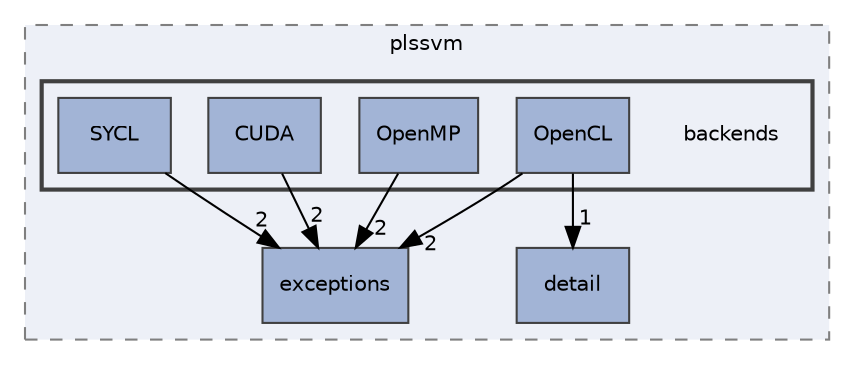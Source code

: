 digraph "include/plssvm/backends"
{
 // LATEX_PDF_SIZE
  edge [fontname="Helvetica",fontsize="10",labelfontname="Helvetica",labelfontsize="10"];
  node [fontname="Helvetica",fontsize="10",shape=record];
  compound=true
  subgraph clusterdir_9696d1624c88fbb4b2358edab2255cb6 {
    graph [ bgcolor="#edf0f7", pencolor="grey50", style="filled,dashed,", label="plssvm", fontname="Helvetica", fontsize="10", URL="dir_9696d1624c88fbb4b2358edab2255cb6.html"]
  dir_49c4dd39876428c8a6f54100703c6d1b [shape=box, label="exceptions", style="filled,", fillcolor="#a2b4d6", color="grey25", URL="dir_49c4dd39876428c8a6f54100703c6d1b.html"];
  dir_f7dfbd464fc0226e1f04610e75575ed1 [shape=box, label="detail", style="filled,", fillcolor="#a2b4d6", color="grey25", URL="dir_f7dfbd464fc0226e1f04610e75575ed1.html"];
  subgraph clusterdir_aece132851e9183324b9b3740ef79635 {
    graph [ bgcolor="#edf0f7", pencolor="grey25", style="filled,bold,", label="", fontname="Helvetica", fontsize="10", URL="dir_aece132851e9183324b9b3740ef79635.html"]
    dir_aece132851e9183324b9b3740ef79635 [shape=plaintext, label="backends"];
  dir_3b1acf17ef6b0d0bb2450c7474aff8a9 [shape=box, label="CUDA", style="filled,", fillcolor="#a2b4d6", color="grey25", URL="dir_3b1acf17ef6b0d0bb2450c7474aff8a9.html"];
  dir_d7c00eaa22908fd671a35ffbda10ce1f [shape=box, label="OpenCL", style="filled,", fillcolor="#a2b4d6", color="grey25", URL="dir_d7c00eaa22908fd671a35ffbda10ce1f.html"];
  dir_8b95a41a939438e5917f4497fef8e7ba [shape=box, label="OpenMP", style="filled,", fillcolor="#a2b4d6", color="grey25", URL="dir_8b95a41a939438e5917f4497fef8e7ba.html"];
  dir_aeeba53c5fb17833c0f52606d68a5aa8 [shape=box, label="SYCL", style="filled,", fillcolor="#a2b4d6", color="grey25", URL="dir_aeeba53c5fb17833c0f52606d68a5aa8.html"];
  }
  }
  dir_3b1acf17ef6b0d0bb2450c7474aff8a9->dir_49c4dd39876428c8a6f54100703c6d1b [headlabel="2", labeldistance=1.5 headhref="dir_000001_000007.html"];
  dir_d7c00eaa22908fd671a35ffbda10ce1f->dir_49c4dd39876428c8a6f54100703c6d1b [headlabel="2", labeldistance=1.5 headhref="dir_000009_000007.html"];
  dir_d7c00eaa22908fd671a35ffbda10ce1f->dir_f7dfbd464fc0226e1f04610e75575ed1 [headlabel="1", labeldistance=1.5 headhref="dir_000009_000005.html"];
  dir_8b95a41a939438e5917f4497fef8e7ba->dir_49c4dd39876428c8a6f54100703c6d1b [headlabel="2", labeldistance=1.5 headhref="dir_000010_000007.html"];
  dir_aeeba53c5fb17833c0f52606d68a5aa8->dir_49c4dd39876428c8a6f54100703c6d1b [headlabel="2", labeldistance=1.5 headhref="dir_000013_000007.html"];
}
